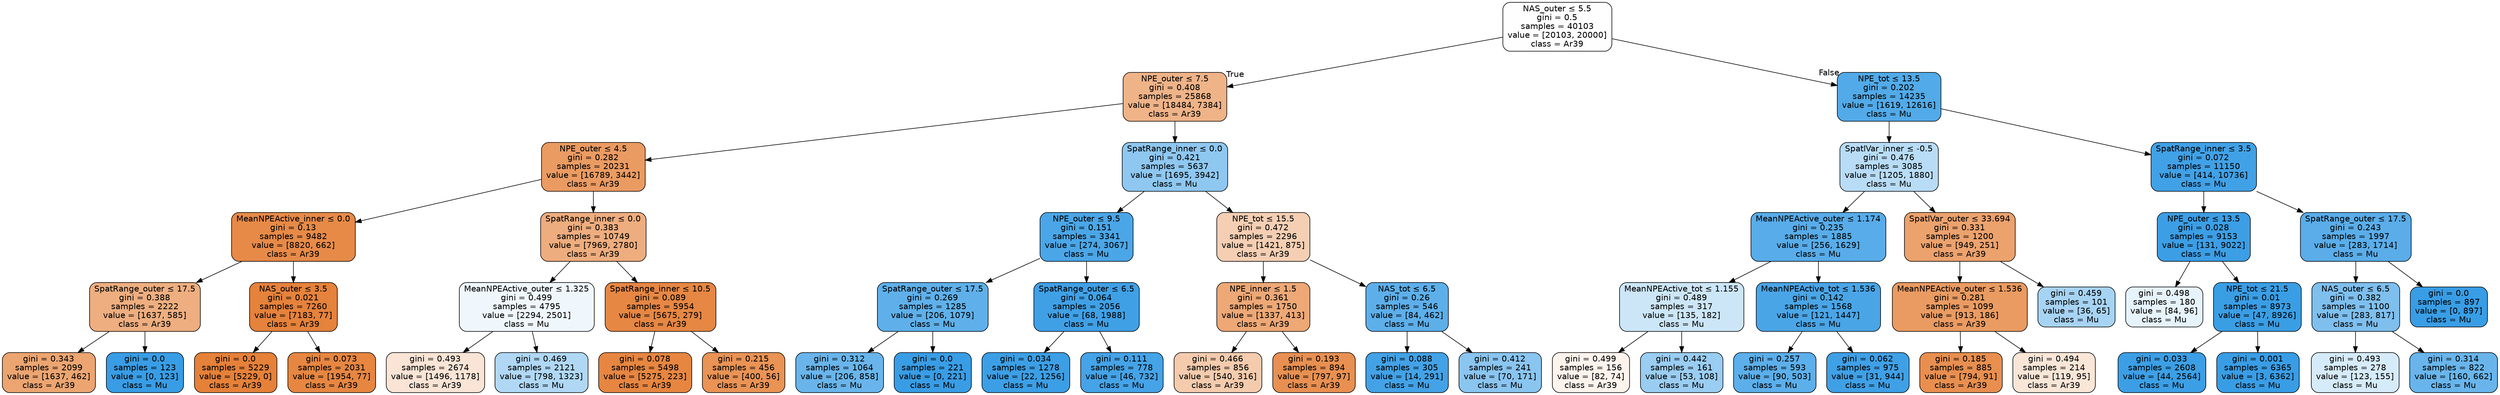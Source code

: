 digraph Tree {
node [shape=box, style="filled, rounded", color="black", fontname=helvetica] ;
edge [fontname=helvetica] ;
0 [label=<NAS_outer &le; 5.5<br/>gini = 0.5<br/>samples = 40103<br/>value = [20103, 20000]<br/>class = Ar39>, fillcolor="#fffefe"] ;
1 [label=<NPE_outer &le; 7.5<br/>gini = 0.408<br/>samples = 25868<br/>value = [18484, 7384]<br/>class = Ar39>, fillcolor="#efb388"] ;
0 -> 1 [labeldistance=2.5, labelangle=45, headlabel="True"] ;
2 [label=<NPE_outer &le; 4.5<br/>gini = 0.282<br/>samples = 20231<br/>value = [16789, 3442]<br/>class = Ar39>, fillcolor="#ea9b62"] ;
1 -> 2 ;
3 [label=<MeanNPEActive_inner &le; 0.0<br/>gini = 0.13<br/>samples = 9482<br/>value = [8820, 662]<br/>class = Ar39>, fillcolor="#e78a48"] ;
2 -> 3 ;
4 [label=<SpatRange_outer &le; 17.5<br/>gini = 0.388<br/>samples = 2222<br/>value = [1637, 585]<br/>class = Ar39>, fillcolor="#eeae80"] ;
3 -> 4 ;
5 [label=<gini = 0.343<br/>samples = 2099<br/>value = [1637, 462]<br/>class = Ar39>, fillcolor="#eca571"] ;
4 -> 5 ;
6 [label=<gini = 0.0<br/>samples = 123<br/>value = [0, 123]<br/>class = Mu>, fillcolor="#399de5"] ;
4 -> 6 ;
7 [label=<NAS_outer &le; 3.5<br/>gini = 0.021<br/>samples = 7260<br/>value = [7183, 77]<br/>class = Ar39>, fillcolor="#e5823b"] ;
3 -> 7 ;
8 [label=<gini = 0.0<br/>samples = 5229<br/>value = [5229, 0]<br/>class = Ar39>, fillcolor="#e58139"] ;
7 -> 8 ;
9 [label=<gini = 0.073<br/>samples = 2031<br/>value = [1954, 77]<br/>class = Ar39>, fillcolor="#e68641"] ;
7 -> 9 ;
10 [label=<SpatRange_inner &le; 0.0<br/>gini = 0.383<br/>samples = 10749<br/>value = [7969, 2780]<br/>class = Ar39>, fillcolor="#eead7e"] ;
2 -> 10 ;
11 [label=<MeanNPEActive_outer &le; 1.325<br/>gini = 0.499<br/>samples = 4795<br/>value = [2294, 2501]<br/>class = Mu>, fillcolor="#eff7fd"] ;
10 -> 11 ;
12 [label=<gini = 0.493<br/>samples = 2674<br/>value = [1496, 1178]<br/>class = Ar39>, fillcolor="#f9e4d5"] ;
11 -> 12 ;
13 [label=<gini = 0.469<br/>samples = 2121<br/>value = [798, 1323]<br/>class = Mu>, fillcolor="#b0d8f5"] ;
11 -> 13 ;
14 [label=<SpatRange_inner &le; 10.5<br/>gini = 0.089<br/>samples = 5954<br/>value = [5675, 279]<br/>class = Ar39>, fillcolor="#e68743"] ;
10 -> 14 ;
15 [label=<gini = 0.078<br/>samples = 5498<br/>value = [5275, 223]<br/>class = Ar39>, fillcolor="#e68641"] ;
14 -> 15 ;
16 [label=<gini = 0.215<br/>samples = 456<br/>value = [400, 56]<br/>class = Ar39>, fillcolor="#e99355"] ;
14 -> 16 ;
17 [label=<SpatRange_inner &le; 0.0<br/>gini = 0.421<br/>samples = 5637<br/>value = [1695, 3942]<br/>class = Mu>, fillcolor="#8ec7f0"] ;
1 -> 17 ;
18 [label=<NPE_outer &le; 9.5<br/>gini = 0.151<br/>samples = 3341<br/>value = [274, 3067]<br/>class = Mu>, fillcolor="#4ba6e7"] ;
17 -> 18 ;
19 [label=<SpatRange_outer &le; 17.5<br/>gini = 0.269<br/>samples = 1285<br/>value = [206, 1079]<br/>class = Mu>, fillcolor="#5fb0ea"] ;
18 -> 19 ;
20 [label=<gini = 0.312<br/>samples = 1064<br/>value = [206, 858]<br/>class = Mu>, fillcolor="#69b5eb"] ;
19 -> 20 ;
21 [label=<gini = 0.0<br/>samples = 221<br/>value = [0, 221]<br/>class = Mu>, fillcolor="#399de5"] ;
19 -> 21 ;
22 [label=<SpatRange_outer &le; 6.5<br/>gini = 0.064<br/>samples = 2056<br/>value = [68, 1988]<br/>class = Mu>, fillcolor="#40a0e6"] ;
18 -> 22 ;
23 [label=<gini = 0.034<br/>samples = 1278<br/>value = [22, 1256]<br/>class = Mu>, fillcolor="#3c9fe5"] ;
22 -> 23 ;
24 [label=<gini = 0.111<br/>samples = 778<br/>value = [46, 732]<br/>class = Mu>, fillcolor="#45a3e7"] ;
22 -> 24 ;
25 [label=<NPE_tot &le; 15.5<br/>gini = 0.472<br/>samples = 2296<br/>value = [1421, 875]<br/>class = Ar39>, fillcolor="#f5cfb3"] ;
17 -> 25 ;
26 [label=<NPE_inner &le; 1.5<br/>gini = 0.361<br/>samples = 1750<br/>value = [1337, 413]<br/>class = Ar39>, fillcolor="#eda876"] ;
25 -> 26 ;
27 [label=<gini = 0.466<br/>samples = 856<br/>value = [540, 316]<br/>class = Ar39>, fillcolor="#f4cbad"] ;
26 -> 27 ;
28 [label=<gini = 0.193<br/>samples = 894<br/>value = [797, 97]<br/>class = Ar39>, fillcolor="#e89051"] ;
26 -> 28 ;
29 [label=<NAS_tot &le; 6.5<br/>gini = 0.26<br/>samples = 546<br/>value = [84, 462]<br/>class = Mu>, fillcolor="#5dafea"] ;
25 -> 29 ;
30 [label=<gini = 0.088<br/>samples = 305<br/>value = [14, 291]<br/>class = Mu>, fillcolor="#43a2e6"] ;
29 -> 30 ;
31 [label=<gini = 0.412<br/>samples = 241<br/>value = [70, 171]<br/>class = Mu>, fillcolor="#8ac5f0"] ;
29 -> 31 ;
32 [label=<NPE_tot &le; 13.5<br/>gini = 0.202<br/>samples = 14235<br/>value = [1619, 12616]<br/>class = Mu>, fillcolor="#52aae8"] ;
0 -> 32 [labeldistance=2.5, labelangle=-45, headlabel="False"] ;
33 [label=<SpatlVar_inner &le; -0.5<br/>gini = 0.476<br/>samples = 3085<br/>value = [1205, 1880]<br/>class = Mu>, fillcolor="#b8dcf6"] ;
32 -> 33 ;
34 [label=<MeanNPEActive_outer &le; 1.174<br/>gini = 0.235<br/>samples = 1885<br/>value = [256, 1629]<br/>class = Mu>, fillcolor="#58ace9"] ;
33 -> 34 ;
35 [label=<MeanNPEActive_tot &le; 1.155<br/>gini = 0.489<br/>samples = 317<br/>value = [135, 182]<br/>class = Mu>, fillcolor="#cce6f8"] ;
34 -> 35 ;
36 [label=<gini = 0.499<br/>samples = 156<br/>value = [82, 74]<br/>class = Ar39>, fillcolor="#fcf3ec"] ;
35 -> 36 ;
37 [label=<gini = 0.442<br/>samples = 161<br/>value = [53, 108]<br/>class = Mu>, fillcolor="#9acdf2"] ;
35 -> 37 ;
38 [label=<MeanNPEActive_tot &le; 1.536<br/>gini = 0.142<br/>samples = 1568<br/>value = [121, 1447]<br/>class = Mu>, fillcolor="#4aa5e7"] ;
34 -> 38 ;
39 [label=<gini = 0.257<br/>samples = 593<br/>value = [90, 503]<br/>class = Mu>, fillcolor="#5cafea"] ;
38 -> 39 ;
40 [label=<gini = 0.062<br/>samples = 975<br/>value = [31, 944]<br/>class = Mu>, fillcolor="#40a0e6"] ;
38 -> 40 ;
41 [label=<SpatlVar_outer &le; 33.694<br/>gini = 0.331<br/>samples = 1200<br/>value = [949, 251]<br/>class = Ar39>, fillcolor="#eca26d"] ;
33 -> 41 ;
42 [label=<MeanNPEActive_outer &le; 1.536<br/>gini = 0.281<br/>samples = 1099<br/>value = [913, 186]<br/>class = Ar39>, fillcolor="#ea9b61"] ;
41 -> 42 ;
43 [label=<gini = 0.185<br/>samples = 885<br/>value = [794, 91]<br/>class = Ar39>, fillcolor="#e88f50"] ;
42 -> 43 ;
44 [label=<gini = 0.494<br/>samples = 214<br/>value = [119, 95]<br/>class = Ar39>, fillcolor="#fae6d7"] ;
42 -> 44 ;
45 [label=<gini = 0.459<br/>samples = 101<br/>value = [36, 65]<br/>class = Mu>, fillcolor="#a7d3f3"] ;
41 -> 45 ;
46 [label=<SpatRange_inner &le; 3.5<br/>gini = 0.072<br/>samples = 11150<br/>value = [414, 10736]<br/>class = Mu>, fillcolor="#41a1e6"] ;
32 -> 46 ;
47 [label=<NPE_outer &le; 13.5<br/>gini = 0.028<br/>samples = 9153<br/>value = [131, 9022]<br/>class = Mu>, fillcolor="#3c9ee5"] ;
46 -> 47 ;
48 [label=<gini = 0.498<br/>samples = 180<br/>value = [84, 96]<br/>class = Mu>, fillcolor="#e6f3fc"] ;
47 -> 48 ;
49 [label=<NPE_tot &le; 21.5<br/>gini = 0.01<br/>samples = 8973<br/>value = [47, 8926]<br/>class = Mu>, fillcolor="#3a9ee5"] ;
47 -> 49 ;
50 [label=<gini = 0.033<br/>samples = 2608<br/>value = [44, 2564]<br/>class = Mu>, fillcolor="#3c9fe5"] ;
49 -> 50 ;
51 [label=<gini = 0.001<br/>samples = 6365<br/>value = [3, 6362]<br/>class = Mu>, fillcolor="#399de5"] ;
49 -> 51 ;
52 [label=<SpatRange_outer &le; 17.5<br/>gini = 0.243<br/>samples = 1997<br/>value = [283, 1714]<br/>class = Mu>, fillcolor="#5aade9"] ;
46 -> 52 ;
53 [label=<NAS_outer &le; 6.5<br/>gini = 0.382<br/>samples = 1100<br/>value = [283, 817]<br/>class = Mu>, fillcolor="#7ebfee"] ;
52 -> 53 ;
54 [label=<gini = 0.493<br/>samples = 278<br/>value = [123, 155]<br/>class = Mu>, fillcolor="#d6ebfa"] ;
53 -> 54 ;
55 [label=<gini = 0.314<br/>samples = 822<br/>value = [160, 662]<br/>class = Mu>, fillcolor="#69b5eb"] ;
53 -> 55 ;
56 [label=<gini = 0.0<br/>samples = 897<br/>value = [0, 897]<br/>class = Mu>, fillcolor="#399de5"] ;
52 -> 56 ;
}